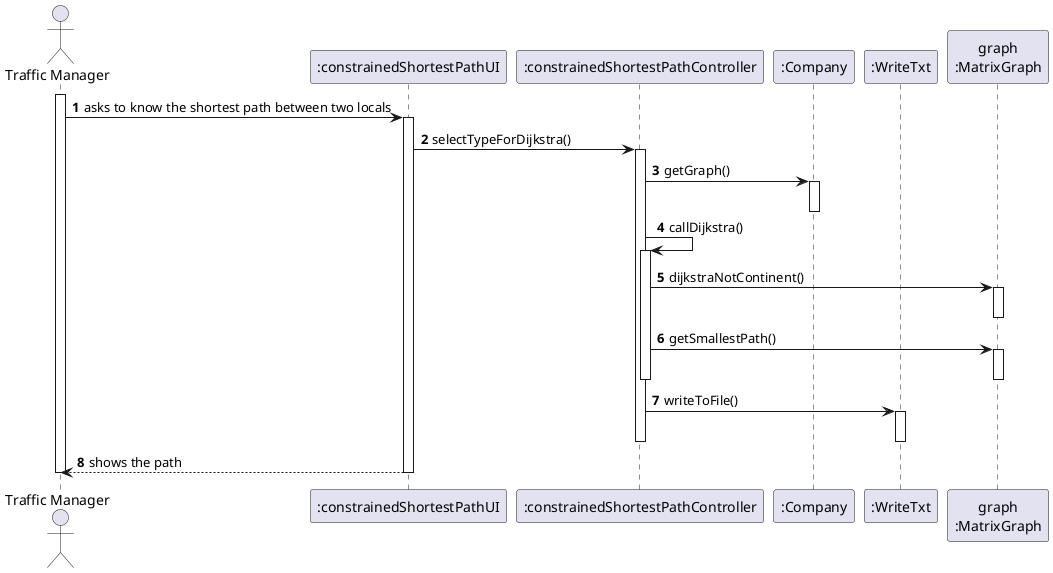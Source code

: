 @startuml
autonumber

actor "Traffic Manager" as TM
participant ":constrainedShortestPathUI" as IUI
participant ":constrainedShortestPathController" as IC
participant ":Company" as COMP
participant ":WriteTxt" as wrt


participant "graph\n:MatrixGraph" as graph



activate TM

TM-> IUI: asks to know the shortest path between two locals

activate IUI
IUI ->IC: selectTypeForDijkstra()
activate IC

IC -> COMP: getGraph()
activate COMP
deactivate COMP

IC -> IC : callDijkstra()
activate IC

IC -> graph : dijkstraNotContinent()
activate graph
deactivate graph

IC -> graph : getSmallestPath()
activate graph
deactivate graph

deactivate IC


IC -> wrt : writeToFile()
activate wrt
deactivate wrt


deactivate IC
IUI--> TM: shows the path
deactivate IUI
deactivate TM
@enduml